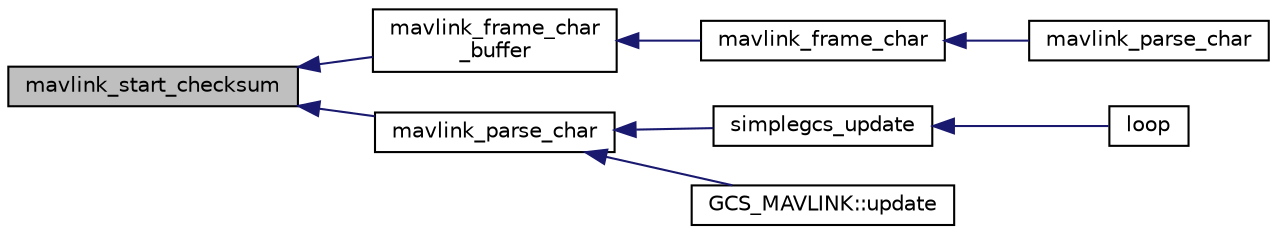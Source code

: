 digraph "mavlink_start_checksum"
{
 // INTERACTIVE_SVG=YES
  edge [fontname="Helvetica",fontsize="10",labelfontname="Helvetica",labelfontsize="10"];
  node [fontname="Helvetica",fontsize="10",shape=record];
  rankdir="LR";
  Node1 [label="mavlink_start_checksum",height=0.2,width=0.4,color="black", fillcolor="grey75", style="filled" fontcolor="black"];
  Node1 -> Node2 [dir="back",color="midnightblue",fontsize="10",style="solid",fontname="Helvetica"];
  Node2 [label="mavlink_frame_char\l_buffer",height=0.2,width=0.4,color="black", fillcolor="white", style="filled",URL="$v1_80_2mavlink__helpers_8h.html#a0e22b58900ea14d70bff3aadb38dbb3d"];
  Node2 -> Node3 [dir="back",color="midnightblue",fontsize="10",style="solid",fontname="Helvetica"];
  Node3 [label="mavlink_frame_char",height=0.2,width=0.4,color="black", fillcolor="white", style="filled",URL="$v1_80_2mavlink__helpers_8h.html#ab9ea03db8cd45ce94b64b508b087ebe6"];
  Node3 -> Node4 [dir="back",color="midnightblue",fontsize="10",style="solid",fontname="Helvetica"];
  Node4 [label="mavlink_parse_char",height=0.2,width=0.4,color="black", fillcolor="white", style="filled",URL="$v1_80_2mavlink__helpers_8h.html#ad91e8323cefc65965574c09e72365d7d"];
  Node1 -> Node5 [dir="back",color="midnightblue",fontsize="10",style="solid",fontname="Helvetica"];
  Node5 [label="mavlink_parse_char",height=0.2,width=0.4,color="black", fillcolor="white", style="filled",URL="$v0_89_2protocol_8h.html#ad91e8323cefc65965574c09e72365d7d"];
  Node5 -> Node6 [dir="back",color="midnightblue",fontsize="10",style="solid",fontname="Helvetica"];
  Node6 [label="simplegcs_update",height=0.2,width=0.4,color="black", fillcolor="white", style="filled",URL="$simplegcs_8h.html#a0e026fc9b23210373846b25cc141486d"];
  Node6 -> Node7 [dir="back",color="midnightblue",fontsize="10",style="solid",fontname="Helvetica"];
  Node7 [label="loop",height=0.2,width=0.4,color="black", fillcolor="white", style="filled",URL="$GCS__Console_2examples_2Console_2Console_8pde.html#a0b33edabd7f1c4e4a0bf32c67269be2f"];
  Node5 -> Node8 [dir="back",color="midnightblue",fontsize="10",style="solid",fontname="Helvetica"];
  Node8 [label="GCS_MAVLINK::update",height=0.2,width=0.4,color="black", fillcolor="white", style="filled",URL="$classGCS__MAVLINK.html#a7d8788ed53976a200971612229fe2533"];
}
